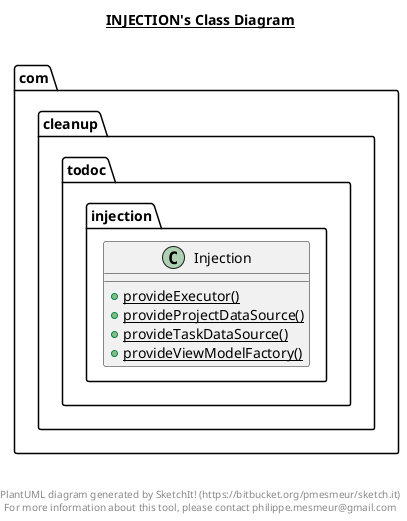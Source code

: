 @startuml

title __INJECTION's Class Diagram__\n

  namespace com {
    namespace cleanup.todoc {
      namespace injection {
        class com.cleanup.todoc.injection.Injection {
            {static} + provideExecutor()
            {static} + provideProjectDataSource()
            {static} + provideTaskDataSource()
            {static} + provideViewModelFactory()
        }
      }
    }
  }
  



right footer


PlantUML diagram generated by SketchIt! (https://bitbucket.org/pmesmeur/sketch.it)
For more information about this tool, please contact philippe.mesmeur@gmail.com
endfooter

@enduml
